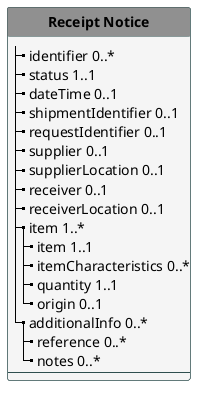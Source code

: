 @startuml
'skinparam linetype polyline
'skinparam linetype ortho
hide circle
hide stereotype

'!pragma layout smetana

skinparam class<<MD>> {
 BorderColor DarkSlateGray
 BackgroundColor WhiteSmoke
 HeaderBackgroundColor #909090
}

skinparam class<<TM>> {
 BorderColor #505090
 BackgroundColor APPLICATION
 HeaderBackgroundColor SkyBlue
}


    class "**Receipt Notice**"<<MD>> {
        |_ identifier 0..*
        |_ status 1..1
        |_ dateTime 0..1
        |_ shipmentIdentifier 0..1
        |_ requestIdentifier 0..1
        |_ supplier 0..1
        |_ supplierLocation 0..1
        |_ receiver 0..1
        |_ receiverLocation 0..1
        |_ item 1..*
          |_ item 1..1
          |_ itemCharacteristics 0..*
          |_ quantity 1..1
          |_ origin 0..1
        |_ additionalInfo 0..*  
          |_ reference 0..*  
          |_ notes 0..*  
        --
    }


@enduml